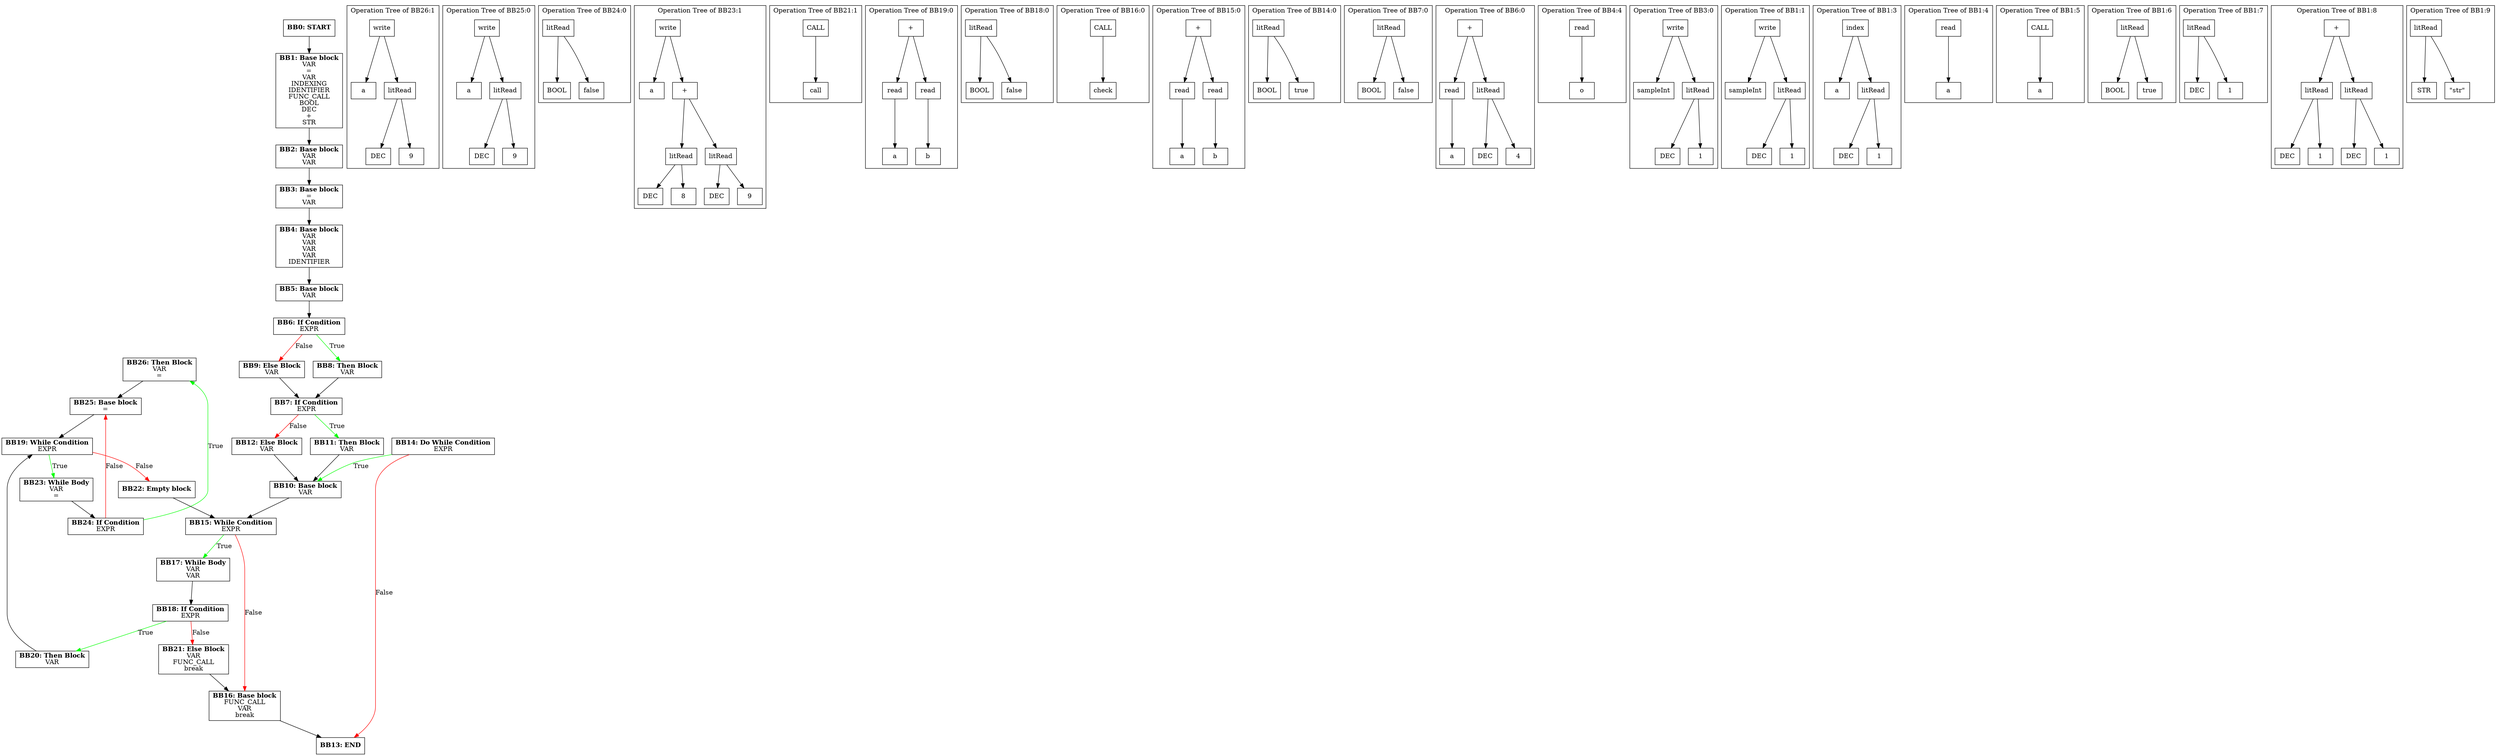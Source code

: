 digraph CFG {
    graph [splines=true];    node [shape=rectangle];

    BB26 [label=<<B>BB26: Then Block</B><BR ALIGN="CENTER"/>VAR<BR ALIGN="CENTER"/>=<BR ALIGN="CENTER"/>>];
    subgraph cluster_instruction0 {
        label = "Operation Tree of BB26:1";
        node0 [label="write"];
        node1 [label="a"];
        node0 -> node1;
        node2 [label="litRead"];
        node3 [label="DEC"];
        node2 -> node3;
        node4 [label="9"];
        node2 -> node4;
        node0 -> node2;
    }
    BB25 [label=<<B>BB25: Base block</B><BR ALIGN="CENTER"/>=<BR ALIGN="CENTER"/>>];
    subgraph cluster_instruction5 {
        label = "Operation Tree of BB25:0";
        node5 [label="write"];
        node6 [label="a"];
        node5 -> node6;
        node7 [label="litRead"];
        node8 [label="DEC"];
        node7 -> node8;
        node9 [label="9"];
        node7 -> node9;
        node5 -> node7;
    }
    BB24 [label=<<B>BB24: If Condition</B><BR ALIGN="CENTER"/>EXPR<BR ALIGN="CENTER"/>>];
    subgraph cluster_instruction10 {
        label = "Operation Tree of BB24:0";
        node10 [label="litRead"];
        node11 [label="BOOL"];
        node10 -> node11;
        node12 [label="false"];
        node10 -> node12;
    }
    BB23 [label=<<B>BB23: While Body</B><BR ALIGN="CENTER"/>VAR<BR ALIGN="CENTER"/>=<BR ALIGN="CENTER"/>>];
    subgraph cluster_instruction13 {
        label = "Operation Tree of BB23:1";
        node13 [label="write"];
        node14 [label="a"];
        node13 -> node14;
        node15 [label="+"];
        node16 [label="litRead"];
        node17 [label="DEC"];
        node16 -> node17;
        node18 [label="8"];
        node16 -> node18;
        node15 -> node16;
        node19 [label="litRead"];
        node20 [label="DEC"];
        node19 -> node20;
        node21 [label="9"];
        node19 -> node21;
        node15 -> node19;
        node13 -> node15;
    }
    BB22 [label=<<B>BB22: Empty block</B><BR ALIGN="CENTER"/>>];
    BB21 [label=<<B>BB21: Else Block</B><BR ALIGN="CENTER"/>VAR<BR ALIGN="CENTER"/>FUNC_CALL<BR ALIGN="CENTER"/>break<BR ALIGN="CENTER"/>>];
    subgraph cluster_instruction22 {
        label = "Operation Tree of BB21:1";
        node22 [label="CALL"];
        node23 [label="call"];
        node22 -> node23;
    }
    BB20 [label=<<B>BB20: Then Block</B><BR ALIGN="CENTER"/>VAR<BR ALIGN="CENTER"/>>];
    BB19 [label=<<B>BB19: While Condition</B><BR ALIGN="CENTER"/>EXPR<BR ALIGN="CENTER"/>>];
    subgraph cluster_instruction24 {
        label = "Operation Tree of BB19:0";
        node24 [label="+"];
        node25 [label="read"];
        node26 [label="a"];
        node25 -> node26;
        node24 -> node25;
        node27 [label="read"];
        node28 [label="b"];
        node27 -> node28;
        node24 -> node27;
    }
    BB18 [label=<<B>BB18: If Condition</B><BR ALIGN="CENTER"/>EXPR<BR ALIGN="CENTER"/>>];
    subgraph cluster_instruction29 {
        label = "Operation Tree of BB18:0";
        node29 [label="litRead"];
        node30 [label="BOOL"];
        node29 -> node30;
        node31 [label="false"];
        node29 -> node31;
    }
    BB17 [label=<<B>BB17: While Body</B><BR ALIGN="CENTER"/>VAR<BR ALIGN="CENTER"/>VAR<BR ALIGN="CENTER"/>>];
    BB16 [label=<<B>BB16: Base block</B><BR ALIGN="CENTER"/>FUNC_CALL<BR ALIGN="CENTER"/>VAR<BR ALIGN="CENTER"/>break<BR ALIGN="CENTER"/>>];
    subgraph cluster_instruction32 {
        label = "Operation Tree of BB16:0";
        node32 [label="CALL"];
        node33 [label="check"];
        node32 -> node33;
    }
    BB15 [label=<<B>BB15: While Condition</B><BR ALIGN="CENTER"/>EXPR<BR ALIGN="CENTER"/>>];
    subgraph cluster_instruction34 {
        label = "Operation Tree of BB15:0";
        node34 [label="+"];
        node35 [label="read"];
        node36 [label="a"];
        node35 -> node36;
        node34 -> node35;
        node37 [label="read"];
        node38 [label="b"];
        node37 -> node38;
        node34 -> node37;
    }
    BB14 [label=<<B>BB14: Do While Condition</B><BR ALIGN="CENTER"/>EXPR<BR ALIGN="CENTER"/>>];
    subgraph cluster_instruction39 {
        label = "Operation Tree of BB14:0";
        node39 [label="litRead"];
        node40 [label="BOOL"];
        node39 -> node40;
        node41 [label="true"];
        node39 -> node41;
    }
    BB13 [label=<<B>BB13: END</B><BR ALIGN="CENTER"/>>];
    BB12 [label=<<B>BB12: Else Block</B><BR ALIGN="CENTER"/>VAR<BR ALIGN="CENTER"/>>];
    BB11 [label=<<B>BB11: Then Block</B><BR ALIGN="CENTER"/>VAR<BR ALIGN="CENTER"/>>];
    BB10 [label=<<B>BB10: Base block</B><BR ALIGN="CENTER"/>VAR<BR ALIGN="CENTER"/>>];
    BB9 [label=<<B>BB9: Else Block</B><BR ALIGN="CENTER"/>VAR<BR ALIGN="CENTER"/>>];
    BB8 [label=<<B>BB8: Then Block</B><BR ALIGN="CENTER"/>VAR<BR ALIGN="CENTER"/>>];
    BB7 [label=<<B>BB7: If Condition</B><BR ALIGN="CENTER"/>EXPR<BR ALIGN="CENTER"/>>];
    subgraph cluster_instruction42 {
        label = "Operation Tree of BB7:0";
        node42 [label="litRead"];
        node43 [label="BOOL"];
        node42 -> node43;
        node44 [label="false"];
        node42 -> node44;
    }
    BB6 [label=<<B>BB6: If Condition</B><BR ALIGN="CENTER"/>EXPR<BR ALIGN="CENTER"/>>];
    subgraph cluster_instruction45 {
        label = "Operation Tree of BB6:0";
        node45 [label="+"];
        node46 [label="read"];
        node47 [label="a"];
        node46 -> node47;
        node45 -> node46;
        node48 [label="litRead"];
        node49 [label="DEC"];
        node48 -> node49;
        node50 [label="4"];
        node48 -> node50;
        node45 -> node48;
    }
    BB5 [label=<<B>BB5: Base block</B><BR ALIGN="CENTER"/>VAR<BR ALIGN="CENTER"/>>];
    BB4 [label=<<B>BB4: Base block</B><BR ALIGN="CENTER"/>VAR<BR ALIGN="CENTER"/>VAR<BR ALIGN="CENTER"/>VAR<BR ALIGN="CENTER"/>VAR<BR ALIGN="CENTER"/>IDENTIFIER<BR ALIGN="CENTER"/>>];
    subgraph cluster_instruction51 {
        label = "Operation Tree of BB4:4";
        node51 [label="read"];
        node52 [label="o"];
        node51 -> node52;
    }
    BB3 [label=<<B>BB3: Base block</B><BR ALIGN="CENTER"/>=<BR ALIGN="CENTER"/>VAR<BR ALIGN="CENTER"/>>];
    subgraph cluster_instruction53 {
        label = "Operation Tree of BB3:0";
        node53 [label="write"];
        node54 [label="sampleInt"];
        node53 -> node54;
        node55 [label="litRead"];
        node56 [label="DEC"];
        node55 -> node56;
        node57 [label="1"];
        node55 -> node57;
        node53 -> node55;
    }
    BB2 [label=<<B>BB2: Base block</B><BR ALIGN="CENTER"/>VAR<BR ALIGN="CENTER"/>VAR<BR ALIGN="CENTER"/>>];
    BB1 [label=<<B>BB1: Base block</B><BR ALIGN="CENTER"/>VAR<BR ALIGN="CENTER"/>=<BR ALIGN="CENTER"/>VAR<BR ALIGN="CENTER"/>INDEXING<BR ALIGN="CENTER"/>IDENTIFIER<BR ALIGN="CENTER"/>FUNC_CALL<BR ALIGN="CENTER"/>BOOL<BR ALIGN="CENTER"/>DEC<BR ALIGN="CENTER"/>+<BR ALIGN="CENTER"/>STR<BR ALIGN="CENTER"/>>];
    subgraph cluster_instruction58 {
        label = "Operation Tree of BB1:1";
        node58 [label="write"];
        node59 [label="sampleInt"];
        node58 -> node59;
        node60 [label="litRead"];
        node61 [label="DEC"];
        node60 -> node61;
        node62 [label="1"];
        node60 -> node62;
        node58 -> node60;
    }
    subgraph cluster_instruction63 {
        label = "Operation Tree of BB1:3";
        node63 [label="index"];
        node64 [label="a"];
        node63 -> node64;
        node65 [label="litRead"];
        node66 [label="DEC"];
        node65 -> node66;
        node67 [label="1"];
        node65 -> node67;
        node63 -> node65;
    }
    subgraph cluster_instruction68 {
        label = "Operation Tree of BB1:4";
        node68 [label="read"];
        node69 [label="a"];
        node68 -> node69;
    }
    subgraph cluster_instruction70 {
        label = "Operation Tree of BB1:5";
        node70 [label="CALL"];
        node71 [label="a"];
        node70 -> node71;
    }
    subgraph cluster_instruction72 {
        label = "Operation Tree of BB1:6";
        node72 [label="litRead"];
        node73 [label="BOOL"];
        node72 -> node73;
        node74 [label="true"];
        node72 -> node74;
    }
    subgraph cluster_instruction75 {
        label = "Operation Tree of BB1:7";
        node75 [label="litRead"];
        node76 [label="DEC"];
        node75 -> node76;
        node77 [label="1"];
        node75 -> node77;
    }
    subgraph cluster_instruction78 {
        label = "Operation Tree of BB1:8";
        node78 [label="+"];
        node79 [label="litRead"];
        node80 [label="DEC"];
        node79 -> node80;
        node81 [label="1"];
        node79 -> node81;
        node78 -> node79;
        node82 [label="litRead"];
        node83 [label="DEC"];
        node82 -> node83;
        node84 [label="1"];
        node82 -> node84;
        node78 -> node82;
    }
    subgraph cluster_instruction85 {
        label = "Operation Tree of BB1:9";
        node85 [label="litRead"];
        node86 [label="STR"];
        node85 -> node86;
        node87 [label="\"str\""];
        node85 -> node87;
    }
    BB0 [label=<<B>BB0: START</B><BR ALIGN="CENTER"/>>];

    BB26 -> BB25;
    BB25 -> BB19;
    BB24 -> BB25 [label="False", color=red];
    BB24 -> BB26 [label="True", color=green];
    BB23 -> BB24;
    BB22 -> BB15;
    BB21 -> BB16;
    BB20 -> BB19;
    BB19 -> BB22 [label="False", color=red];
    BB19 -> BB23 [label="True", color=green];
    BB18 -> BB21 [label="False", color=red];
    BB18 -> BB20 [label="True", color=green];
    BB17 -> BB18;
    BB16 -> BB13;
    BB15 -> BB16 [label="False", color=red];
    BB15 -> BB17 [label="True", color=green];
    BB14 -> BB13 [label="False", color=red];
    BB14 -> BB10 [label="True", color=green];
    BB12 -> BB10;
    BB11 -> BB10;
    BB10 -> BB15;
    BB9 -> BB7;
    BB8 -> BB7;
    BB7 -> BB12 [label="False", color=red];
    BB7 -> BB11 [label="True", color=green];
    BB6 -> BB9 [label="False", color=red];
    BB6 -> BB8 [label="True", color=green];
    BB5 -> BB6;
    BB4 -> BB5;
    BB3 -> BB4;
    BB2 -> BB3;
    BB1 -> BB2;
    BB0 -> BB1;
}
